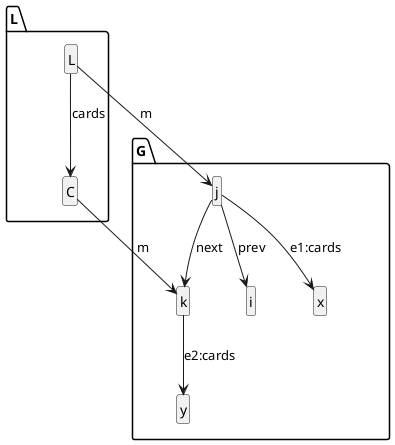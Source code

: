@startuml
skinparam shadowing false
hide members
hide circle
class "L.L"
class "L.C"
"L.L"-->"L.C" : "cards"
class "G.i"
class "G.j"
class "G.k"
class "G.x"
class "G.y"
"G.j"-->"G.i" : "prev"
"G.j"-->"G.k" : "next"
"G.j"-->"G.x" : "e1:cards"
"G.k"-->"G.y" : "e2:cards"

"L.L" --> "G.j" : "m"
"L.C" --> "G.k" : "m"
@enduml
